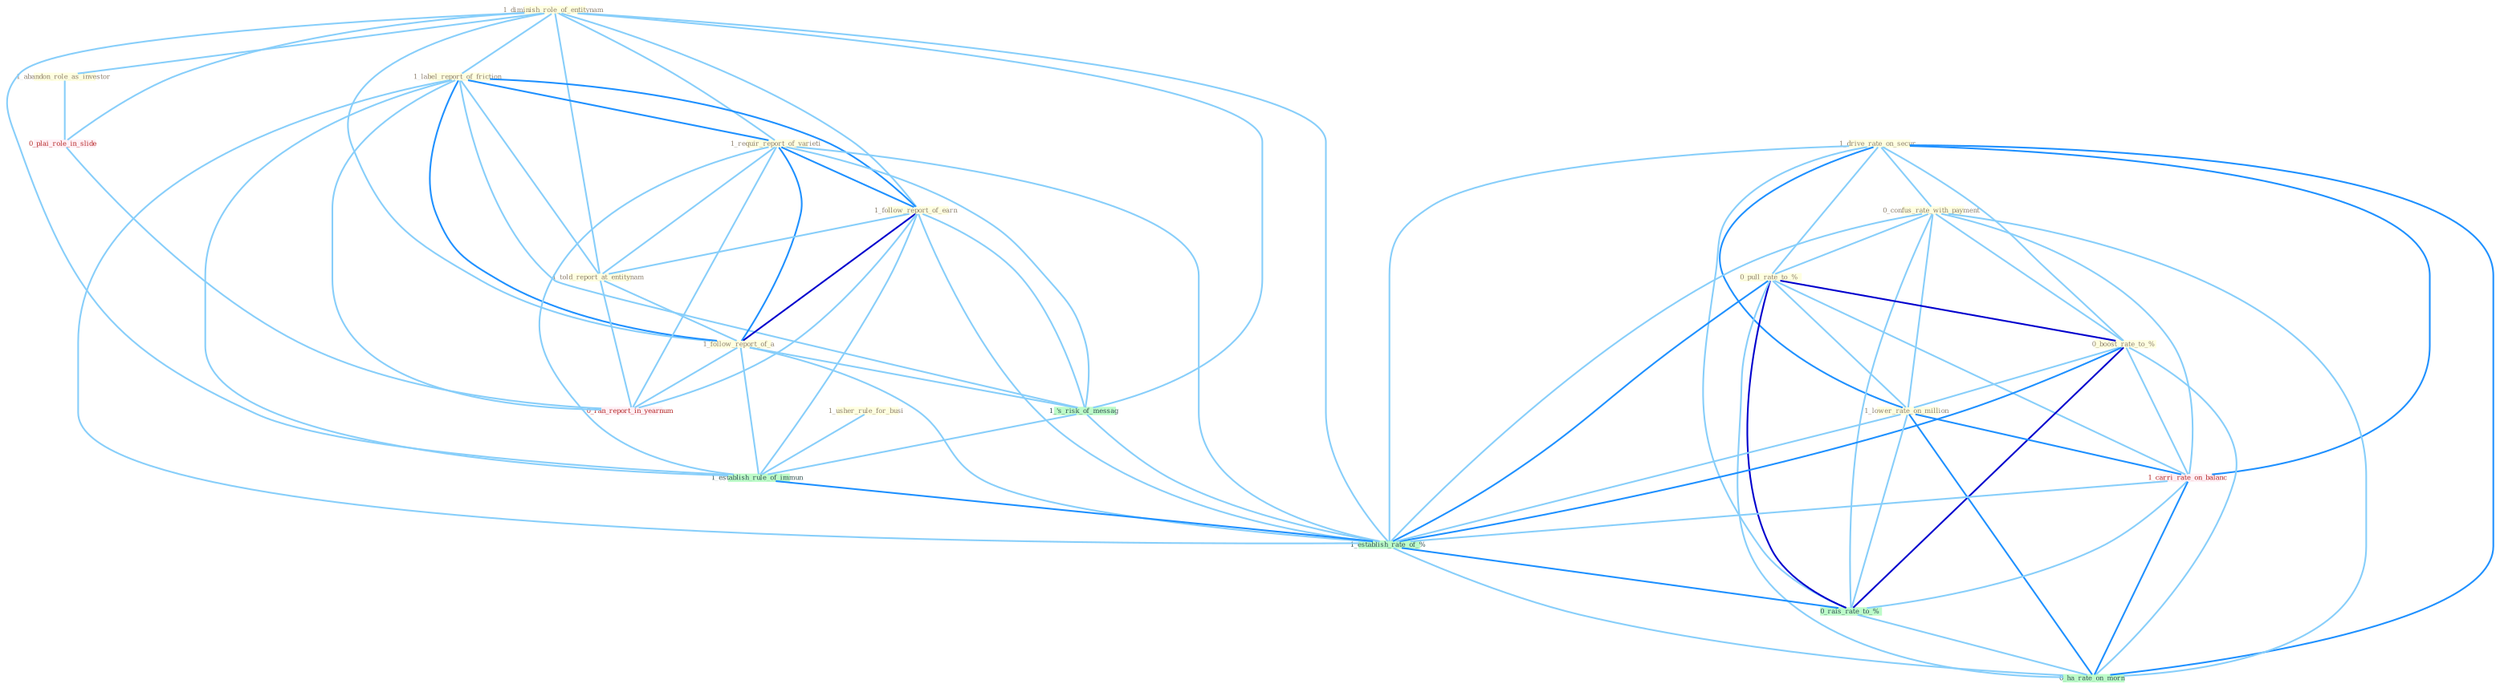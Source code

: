 Graph G{ 
    node
    [shape=polygon,style=filled,width=.5,height=.06,color="#BDFCC9",fixedsize=true,fontsize=4,
    fontcolor="#2f4f4f"];
    {node
    [color="#ffffe0", fontcolor="#8b7d6b"] "1_diminish_role_of_entitynam " "1_usher_rule_for_busi " "1_label_report_of_friction " "1_requir_report_of_varieti " "1_follow_report_of_earn " "1_abandon_role_as_investor " "1_drive_rate_on_secur " "1_told_report_at_entitynam " "0_confus_rate_with_payment " "0_pull_rate_to_% " "0_boost_rate_to_% " "1_lower_rate_on_million " "1_follow_report_of_a "}
{node [color="#fff0f5", fontcolor="#b22222"] "0_plai_role_in_slide " "1_carri_rate_on_balanc " "0_ran_report_in_yearnum "}
edge [color="#B0E2FF"];

	"1_diminish_role_of_entitynam " -- "1_label_report_of_friction " [w="1", color="#87cefa" ];
	"1_diminish_role_of_entitynam " -- "1_requir_report_of_varieti " [w="1", color="#87cefa" ];
	"1_diminish_role_of_entitynam " -- "1_follow_report_of_earn " [w="1", color="#87cefa" ];
	"1_diminish_role_of_entitynam " -- "1_abandon_role_as_investor " [w="1", color="#87cefa" ];
	"1_diminish_role_of_entitynam " -- "1_told_report_at_entitynam " [w="1", color="#87cefa" ];
	"1_diminish_role_of_entitynam " -- "1_follow_report_of_a " [w="1", color="#87cefa" ];
	"1_diminish_role_of_entitynam " -- "0_plai_role_in_slide " [w="1", color="#87cefa" ];
	"1_diminish_role_of_entitynam " -- "1_'s_risk_of_messag " [w="1", color="#87cefa" ];
	"1_diminish_role_of_entitynam " -- "1_establish_rule_of_immun " [w="1", color="#87cefa" ];
	"1_diminish_role_of_entitynam " -- "1_establish_rate_of_% " [w="1", color="#87cefa" ];
	"1_usher_rule_for_busi " -- "1_establish_rule_of_immun " [w="1", color="#87cefa" ];
	"1_label_report_of_friction " -- "1_requir_report_of_varieti " [w="2", color="#1e90ff" , len=0.8];
	"1_label_report_of_friction " -- "1_follow_report_of_earn " [w="2", color="#1e90ff" , len=0.8];
	"1_label_report_of_friction " -- "1_told_report_at_entitynam " [w="1", color="#87cefa" ];
	"1_label_report_of_friction " -- "1_follow_report_of_a " [w="2", color="#1e90ff" , len=0.8];
	"1_label_report_of_friction " -- "1_'s_risk_of_messag " [w="1", color="#87cefa" ];
	"1_label_report_of_friction " -- "0_ran_report_in_yearnum " [w="1", color="#87cefa" ];
	"1_label_report_of_friction " -- "1_establish_rule_of_immun " [w="1", color="#87cefa" ];
	"1_label_report_of_friction " -- "1_establish_rate_of_% " [w="1", color="#87cefa" ];
	"1_requir_report_of_varieti " -- "1_follow_report_of_earn " [w="2", color="#1e90ff" , len=0.8];
	"1_requir_report_of_varieti " -- "1_told_report_at_entitynam " [w="1", color="#87cefa" ];
	"1_requir_report_of_varieti " -- "1_follow_report_of_a " [w="2", color="#1e90ff" , len=0.8];
	"1_requir_report_of_varieti " -- "1_'s_risk_of_messag " [w="1", color="#87cefa" ];
	"1_requir_report_of_varieti " -- "0_ran_report_in_yearnum " [w="1", color="#87cefa" ];
	"1_requir_report_of_varieti " -- "1_establish_rule_of_immun " [w="1", color="#87cefa" ];
	"1_requir_report_of_varieti " -- "1_establish_rate_of_% " [w="1", color="#87cefa" ];
	"1_follow_report_of_earn " -- "1_told_report_at_entitynam " [w="1", color="#87cefa" ];
	"1_follow_report_of_earn " -- "1_follow_report_of_a " [w="3", color="#0000cd" , len=0.6];
	"1_follow_report_of_earn " -- "1_'s_risk_of_messag " [w="1", color="#87cefa" ];
	"1_follow_report_of_earn " -- "0_ran_report_in_yearnum " [w="1", color="#87cefa" ];
	"1_follow_report_of_earn " -- "1_establish_rule_of_immun " [w="1", color="#87cefa" ];
	"1_follow_report_of_earn " -- "1_establish_rate_of_% " [w="1", color="#87cefa" ];
	"1_abandon_role_as_investor " -- "0_plai_role_in_slide " [w="1", color="#87cefa" ];
	"1_drive_rate_on_secur " -- "0_confus_rate_with_payment " [w="1", color="#87cefa" ];
	"1_drive_rate_on_secur " -- "0_pull_rate_to_% " [w="1", color="#87cefa" ];
	"1_drive_rate_on_secur " -- "0_boost_rate_to_% " [w="1", color="#87cefa" ];
	"1_drive_rate_on_secur " -- "1_lower_rate_on_million " [w="2", color="#1e90ff" , len=0.8];
	"1_drive_rate_on_secur " -- "1_carri_rate_on_balanc " [w="2", color="#1e90ff" , len=0.8];
	"1_drive_rate_on_secur " -- "1_establish_rate_of_% " [w="1", color="#87cefa" ];
	"1_drive_rate_on_secur " -- "0_rais_rate_to_% " [w="1", color="#87cefa" ];
	"1_drive_rate_on_secur " -- "0_ha_rate_on_morn " [w="2", color="#1e90ff" , len=0.8];
	"1_told_report_at_entitynam " -- "1_follow_report_of_a " [w="1", color="#87cefa" ];
	"1_told_report_at_entitynam " -- "0_ran_report_in_yearnum " [w="1", color="#87cefa" ];
	"0_confus_rate_with_payment " -- "0_pull_rate_to_% " [w="1", color="#87cefa" ];
	"0_confus_rate_with_payment " -- "0_boost_rate_to_% " [w="1", color="#87cefa" ];
	"0_confus_rate_with_payment " -- "1_lower_rate_on_million " [w="1", color="#87cefa" ];
	"0_confus_rate_with_payment " -- "1_carri_rate_on_balanc " [w="1", color="#87cefa" ];
	"0_confus_rate_with_payment " -- "1_establish_rate_of_% " [w="1", color="#87cefa" ];
	"0_confus_rate_with_payment " -- "0_rais_rate_to_% " [w="1", color="#87cefa" ];
	"0_confus_rate_with_payment " -- "0_ha_rate_on_morn " [w="1", color="#87cefa" ];
	"0_pull_rate_to_% " -- "0_boost_rate_to_% " [w="3", color="#0000cd" , len=0.6];
	"0_pull_rate_to_% " -- "1_lower_rate_on_million " [w="1", color="#87cefa" ];
	"0_pull_rate_to_% " -- "1_carri_rate_on_balanc " [w="1", color="#87cefa" ];
	"0_pull_rate_to_% " -- "1_establish_rate_of_% " [w="2", color="#1e90ff" , len=0.8];
	"0_pull_rate_to_% " -- "0_rais_rate_to_% " [w="3", color="#0000cd" , len=0.6];
	"0_pull_rate_to_% " -- "0_ha_rate_on_morn " [w="1", color="#87cefa" ];
	"0_boost_rate_to_% " -- "1_lower_rate_on_million " [w="1", color="#87cefa" ];
	"0_boost_rate_to_% " -- "1_carri_rate_on_balanc " [w="1", color="#87cefa" ];
	"0_boost_rate_to_% " -- "1_establish_rate_of_% " [w="2", color="#1e90ff" , len=0.8];
	"0_boost_rate_to_% " -- "0_rais_rate_to_% " [w="3", color="#0000cd" , len=0.6];
	"0_boost_rate_to_% " -- "0_ha_rate_on_morn " [w="1", color="#87cefa" ];
	"1_lower_rate_on_million " -- "1_carri_rate_on_balanc " [w="2", color="#1e90ff" , len=0.8];
	"1_lower_rate_on_million " -- "1_establish_rate_of_% " [w="1", color="#87cefa" ];
	"1_lower_rate_on_million " -- "0_rais_rate_to_% " [w="1", color="#87cefa" ];
	"1_lower_rate_on_million " -- "0_ha_rate_on_morn " [w="2", color="#1e90ff" , len=0.8];
	"1_follow_report_of_a " -- "1_'s_risk_of_messag " [w="1", color="#87cefa" ];
	"1_follow_report_of_a " -- "0_ran_report_in_yearnum " [w="1", color="#87cefa" ];
	"1_follow_report_of_a " -- "1_establish_rule_of_immun " [w="1", color="#87cefa" ];
	"1_follow_report_of_a " -- "1_establish_rate_of_% " [w="1", color="#87cefa" ];
	"0_plai_role_in_slide " -- "0_ran_report_in_yearnum " [w="1", color="#87cefa" ];
	"1_carri_rate_on_balanc " -- "1_establish_rate_of_% " [w="1", color="#87cefa" ];
	"1_carri_rate_on_balanc " -- "0_rais_rate_to_% " [w="1", color="#87cefa" ];
	"1_carri_rate_on_balanc " -- "0_ha_rate_on_morn " [w="2", color="#1e90ff" , len=0.8];
	"1_'s_risk_of_messag " -- "1_establish_rule_of_immun " [w="1", color="#87cefa" ];
	"1_'s_risk_of_messag " -- "1_establish_rate_of_% " [w="1", color="#87cefa" ];
	"1_establish_rule_of_immun " -- "1_establish_rate_of_% " [w="2", color="#1e90ff" , len=0.8];
	"1_establish_rate_of_% " -- "0_rais_rate_to_% " [w="2", color="#1e90ff" , len=0.8];
	"1_establish_rate_of_% " -- "0_ha_rate_on_morn " [w="1", color="#87cefa" ];
	"0_rais_rate_to_% " -- "0_ha_rate_on_morn " [w="1", color="#87cefa" ];
}